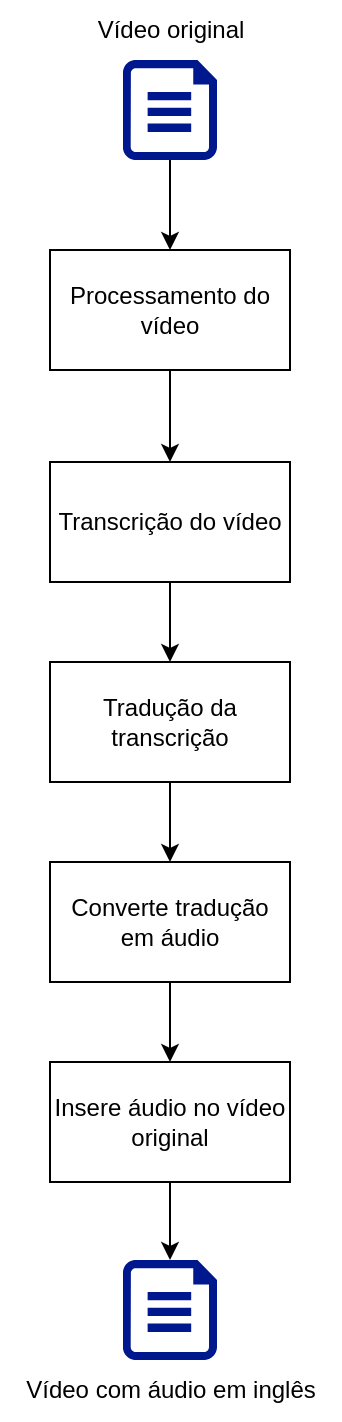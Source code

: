 <mxfile version="24.0.1" type="device" pages="3">
  <diagram name="overview" id="DsLIzoUng7mdcf8oXJzh">
    <mxGraphModel dx="1462" dy="886" grid="1" gridSize="10" guides="1" tooltips="1" connect="1" arrows="1" fold="1" page="1" pageScale="1" pageWidth="850" pageHeight="1100" math="0" shadow="0">
      <root>
        <mxCell id="0" />
        <mxCell id="1" parent="0" />
        <mxCell id="3rF-LqLywNnmakKi23gx-5" value="" style="edgeStyle=orthogonalEdgeStyle;rounded=0;orthogonalLoop=1;jettySize=auto;html=1;" edge="1" parent="1" source="3rF-LqLywNnmakKi23gx-1" target="3rF-LqLywNnmakKi23gx-4">
          <mxGeometry relative="1" as="geometry" />
        </mxCell>
        <mxCell id="3rF-LqLywNnmakKi23gx-1" value="" style="sketch=0;aspect=fixed;pointerEvents=1;shadow=0;dashed=0;html=1;strokeColor=none;labelPosition=center;verticalLabelPosition=bottom;verticalAlign=top;align=center;fillColor=#00188D;shape=mxgraph.azure.file" vertex="1" parent="1">
          <mxGeometry x="276.5" y="190" width="47" height="50" as="geometry" />
        </mxCell>
        <mxCell id="3rF-LqLywNnmakKi23gx-2" value="Vídeo original" style="text;html=1;align=center;verticalAlign=middle;resizable=0;points=[];autosize=1;strokeColor=none;fillColor=none;" vertex="1" parent="1">
          <mxGeometry x="250" y="160" width="100" height="30" as="geometry" />
        </mxCell>
        <mxCell id="3rF-LqLywNnmakKi23gx-7" value="" style="edgeStyle=orthogonalEdgeStyle;rounded=0;orthogonalLoop=1;jettySize=auto;html=1;" edge="1" parent="1" source="3rF-LqLywNnmakKi23gx-4" target="3rF-LqLywNnmakKi23gx-6">
          <mxGeometry relative="1" as="geometry" />
        </mxCell>
        <mxCell id="3rF-LqLywNnmakKi23gx-4" value="Processamento do vídeo" style="rounded=0;whiteSpace=wrap;html=1;" vertex="1" parent="1">
          <mxGeometry x="240" y="285" width="120" height="60" as="geometry" />
        </mxCell>
        <mxCell id="3rF-LqLywNnmakKi23gx-11" value="" style="edgeStyle=orthogonalEdgeStyle;rounded=0;orthogonalLoop=1;jettySize=auto;html=1;" edge="1" parent="1" source="3rF-LqLywNnmakKi23gx-6" target="3rF-LqLywNnmakKi23gx-10">
          <mxGeometry relative="1" as="geometry" />
        </mxCell>
        <mxCell id="3rF-LqLywNnmakKi23gx-6" value="Transcrição do vídeo" style="rounded=0;whiteSpace=wrap;html=1;" vertex="1" parent="1">
          <mxGeometry x="240" y="391" width="120" height="60" as="geometry" />
        </mxCell>
        <mxCell id="3rF-LqLywNnmakKi23gx-13" value="" style="edgeStyle=orthogonalEdgeStyle;rounded=0;orthogonalLoop=1;jettySize=auto;html=1;" edge="1" parent="1" source="3rF-LqLywNnmakKi23gx-10" target="3rF-LqLywNnmakKi23gx-12">
          <mxGeometry relative="1" as="geometry" />
        </mxCell>
        <mxCell id="3rF-LqLywNnmakKi23gx-10" value="Tradução da transcrição" style="rounded=0;whiteSpace=wrap;html=1;" vertex="1" parent="1">
          <mxGeometry x="240" y="491" width="120" height="60" as="geometry" />
        </mxCell>
        <mxCell id="3rF-LqLywNnmakKi23gx-15" value="" style="edgeStyle=orthogonalEdgeStyle;rounded=0;orthogonalLoop=1;jettySize=auto;html=1;" edge="1" parent="1" source="3rF-LqLywNnmakKi23gx-12" target="3rF-LqLywNnmakKi23gx-14">
          <mxGeometry relative="1" as="geometry" />
        </mxCell>
        <mxCell id="3rF-LqLywNnmakKi23gx-12" value="Converte tradução em áudio" style="rounded=0;whiteSpace=wrap;html=1;" vertex="1" parent="1">
          <mxGeometry x="240" y="591" width="120" height="60" as="geometry" />
        </mxCell>
        <mxCell id="3rF-LqLywNnmakKi23gx-21" value="" style="edgeStyle=orthogonalEdgeStyle;rounded=0;orthogonalLoop=1;jettySize=auto;html=1;" edge="1" parent="1" source="3rF-LqLywNnmakKi23gx-14" target="3rF-LqLywNnmakKi23gx-20">
          <mxGeometry relative="1" as="geometry" />
        </mxCell>
        <mxCell id="3rF-LqLywNnmakKi23gx-14" value="Insere áudio no vídeo original" style="rounded=0;whiteSpace=wrap;html=1;" vertex="1" parent="1">
          <mxGeometry x="240" y="691" width="120" height="60" as="geometry" />
        </mxCell>
        <mxCell id="3rF-LqLywNnmakKi23gx-20" value="" style="sketch=0;aspect=fixed;pointerEvents=1;shadow=0;dashed=0;html=1;strokeColor=none;labelPosition=center;verticalLabelPosition=bottom;verticalAlign=top;align=center;fillColor=#00188D;shape=mxgraph.azure.file" vertex="1" parent="1">
          <mxGeometry x="276.5" y="790" width="47" height="50" as="geometry" />
        </mxCell>
        <mxCell id="3rF-LqLywNnmakKi23gx-22" value="Vídeo com áudio em inglês" style="text;html=1;align=center;verticalAlign=middle;resizable=0;points=[];autosize=1;strokeColor=none;fillColor=none;" vertex="1" parent="1">
          <mxGeometry x="215" y="840" width="170" height="30" as="geometry" />
        </mxCell>
      </root>
    </mxGraphModel>
  </diagram>
  <diagram name="overview_lr" id="QBQI_-WZFSSkp3c7MwKP">
    <mxGraphModel dx="1462" dy="886" grid="1" gridSize="10" guides="1" tooltips="1" connect="1" arrows="1" fold="1" page="1" pageScale="1" pageWidth="850" pageHeight="1100" math="0" shadow="0">
      <root>
        <mxCell id="3ygmcJXYvOU5QbZbkFNS-0" />
        <mxCell id="3ygmcJXYvOU5QbZbkFNS-1" parent="3ygmcJXYvOU5QbZbkFNS-0" />
        <mxCell id="3ygmcJXYvOU5QbZbkFNS-2" value="" style="edgeStyle=orthogonalEdgeStyle;rounded=0;orthogonalLoop=1;jettySize=auto;html=1;" edge="1" parent="3ygmcJXYvOU5QbZbkFNS-1" source="3ygmcJXYvOU5QbZbkFNS-3" target="3ygmcJXYvOU5QbZbkFNS-6">
          <mxGeometry relative="1" as="geometry" />
        </mxCell>
        <mxCell id="3ygmcJXYvOU5QbZbkFNS-3" value="" style="sketch=0;aspect=fixed;pointerEvents=1;shadow=0;dashed=0;html=1;strokeColor=none;labelPosition=center;verticalLabelPosition=bottom;verticalAlign=top;align=center;fillColor=#00188D;shape=mxgraph.azure.file" vertex="1" parent="3ygmcJXYvOU5QbZbkFNS-1">
          <mxGeometry x="276.5" y="190" width="47" height="50" as="geometry" />
        </mxCell>
        <mxCell id="3ygmcJXYvOU5QbZbkFNS-4" value="Vídeo original" style="text;html=1;align=center;verticalAlign=middle;resizable=0;points=[];autosize=1;strokeColor=none;fillColor=none;" vertex="1" parent="3ygmcJXYvOU5QbZbkFNS-1">
          <mxGeometry x="250" y="160" width="100" height="30" as="geometry" />
        </mxCell>
        <mxCell id="3ygmcJXYvOU5QbZbkFNS-5" value="" style="edgeStyle=orthogonalEdgeStyle;rounded=0;orthogonalLoop=1;jettySize=auto;html=1;" edge="1" parent="3ygmcJXYvOU5QbZbkFNS-1" source="3ygmcJXYvOU5QbZbkFNS-6" target="3ygmcJXYvOU5QbZbkFNS-8">
          <mxGeometry relative="1" as="geometry" />
        </mxCell>
        <mxCell id="3ygmcJXYvOU5QbZbkFNS-6" value="Processamento do vídeo" style="rounded=0;whiteSpace=wrap;html=1;" vertex="1" parent="3ygmcJXYvOU5QbZbkFNS-1">
          <mxGeometry x="360" y="185" width="120" height="60" as="geometry" />
        </mxCell>
        <mxCell id="3ygmcJXYvOU5QbZbkFNS-7" value="" style="edgeStyle=orthogonalEdgeStyle;rounded=0;orthogonalLoop=1;jettySize=auto;html=1;" edge="1" parent="3ygmcJXYvOU5QbZbkFNS-1" source="3ygmcJXYvOU5QbZbkFNS-8" target="3ygmcJXYvOU5QbZbkFNS-10">
          <mxGeometry relative="1" as="geometry" />
        </mxCell>
        <mxCell id="3ygmcJXYvOU5QbZbkFNS-8" value="Transcrição do vídeo" style="rounded=0;whiteSpace=wrap;html=1;" vertex="1" parent="3ygmcJXYvOU5QbZbkFNS-1">
          <mxGeometry x="520" y="185" width="120" height="60" as="geometry" />
        </mxCell>
        <mxCell id="3ygmcJXYvOU5QbZbkFNS-9" value="" style="edgeStyle=orthogonalEdgeStyle;rounded=0;orthogonalLoop=1;jettySize=auto;html=1;" edge="1" parent="3ygmcJXYvOU5QbZbkFNS-1" source="3ygmcJXYvOU5QbZbkFNS-10" target="3ygmcJXYvOU5QbZbkFNS-12">
          <mxGeometry relative="1" as="geometry" />
        </mxCell>
        <mxCell id="3ygmcJXYvOU5QbZbkFNS-10" value="Tradução da transcrição" style="rounded=0;whiteSpace=wrap;html=1;" vertex="1" parent="3ygmcJXYvOU5QbZbkFNS-1">
          <mxGeometry x="670" y="185" width="120" height="60" as="geometry" />
        </mxCell>
        <mxCell id="3ygmcJXYvOU5QbZbkFNS-11" value="" style="edgeStyle=orthogonalEdgeStyle;rounded=0;orthogonalLoop=1;jettySize=auto;html=1;" edge="1" parent="3ygmcJXYvOU5QbZbkFNS-1" source="3ygmcJXYvOU5QbZbkFNS-12" target="3ygmcJXYvOU5QbZbkFNS-14">
          <mxGeometry relative="1" as="geometry" />
        </mxCell>
        <mxCell id="3ygmcJXYvOU5QbZbkFNS-12" value="Converte tradução em áudio" style="rounded=0;whiteSpace=wrap;html=1;" vertex="1" parent="3ygmcJXYvOU5QbZbkFNS-1">
          <mxGeometry x="820" y="185" width="120" height="60" as="geometry" />
        </mxCell>
        <mxCell id="3ygmcJXYvOU5QbZbkFNS-13" value="" style="edgeStyle=orthogonalEdgeStyle;rounded=0;orthogonalLoop=1;jettySize=auto;html=1;" edge="1" parent="3ygmcJXYvOU5QbZbkFNS-1" source="3ygmcJXYvOU5QbZbkFNS-14" target="3ygmcJXYvOU5QbZbkFNS-15">
          <mxGeometry relative="1" as="geometry" />
        </mxCell>
        <mxCell id="3ygmcJXYvOU5QbZbkFNS-14" value="Insere áudio no vídeo original" style="rounded=0;whiteSpace=wrap;html=1;" vertex="1" parent="3ygmcJXYvOU5QbZbkFNS-1">
          <mxGeometry x="970" y="185" width="120" height="60" as="geometry" />
        </mxCell>
        <mxCell id="3ygmcJXYvOU5QbZbkFNS-15" value="" style="sketch=0;aspect=fixed;pointerEvents=1;shadow=0;dashed=0;html=1;strokeColor=none;labelPosition=center;verticalLabelPosition=bottom;verticalAlign=top;align=center;fillColor=#00188D;shape=mxgraph.azure.file" vertex="1" parent="3ygmcJXYvOU5QbZbkFNS-1">
          <mxGeometry x="1150" y="190" width="47" height="50" as="geometry" />
        </mxCell>
        <mxCell id="3ygmcJXYvOU5QbZbkFNS-16" value="Vídeo com áudio em inglês" style="text;html=1;align=center;verticalAlign=middle;resizable=0;points=[];autosize=1;strokeColor=none;fillColor=none;" vertex="1" parent="3ygmcJXYvOU5QbZbkFNS-1">
          <mxGeometry x="1090" y="158" width="170" height="30" as="geometry" />
        </mxCell>
      </root>
    </mxGraphModel>
  </diagram>
  <diagram id="PPewETxIPXzxh_oMuRMH" name="sincroniza_audios">
    <mxGraphModel dx="1222" dy="886" grid="1" gridSize="10" guides="1" tooltips="1" connect="1" arrows="1" fold="1" page="1" pageScale="1" pageWidth="850" pageHeight="1100" math="0" shadow="0">
      <root>
        <mxCell id="0" />
        <mxCell id="1" parent="0" />
        <mxCell id="6Yv8vStKUstIUR2a8_vd-1" value="" style="rounded=0;whiteSpace=wrap;html=1;fillColor=#dae8fc;strokeColor=#6c8ebf;" vertex="1" parent="1">
          <mxGeometry x="150" y="350" width="160" height="60" as="geometry" />
        </mxCell>
        <mxCell id="6Yv8vStKUstIUR2a8_vd-2" value="" style="rounded=0;whiteSpace=wrap;html=1;fillStyle=hatch;fillColor=#000000;" vertex="1" parent="1">
          <mxGeometry x="310" y="350" width="60" height="60" as="geometry" />
        </mxCell>
        <mxCell id="6Yv8vStKUstIUR2a8_vd-3" value="Áudio original" style="text;html=1;align=center;verticalAlign=middle;resizable=0;points=[];autosize=1;strokeColor=none;fillColor=none;fontStyle=2" vertex="1" parent="1">
          <mxGeometry x="30" y="368" width="100" height="30" as="geometry" />
        </mxCell>
        <mxCell id="6Yv8vStKUstIUR2a8_vd-4" value="Trecho 1" style="text;html=1;align=center;verticalAlign=middle;resizable=0;points=[];autosize=1;strokeColor=none;fillColor=none;fontStyle=1" vertex="1" parent="1">
          <mxGeometry x="220" y="280" width="70" height="30" as="geometry" />
        </mxCell>
        <mxCell id="6Yv8vStKUstIUR2a8_vd-5" value="Fala" style="text;html=1;align=left;verticalAlign=middle;resizable=0;points=[];autosize=1;strokeColor=none;fillColor=none;fontStyle=0" vertex="1" parent="1">
          <mxGeometry x="160" y="320" width="50" height="30" as="geometry" />
        </mxCell>
        <mxCell id="6Yv8vStKUstIUR2a8_vd-6" value="Silêncio" style="text;html=1;align=left;verticalAlign=middle;resizable=0;points=[];autosize=1;strokeColor=none;fillColor=none;fontStyle=0" vertex="1" parent="1">
          <mxGeometry x="310" y="320" width="70" height="30" as="geometry" />
        </mxCell>
        <mxCell id="6Yv8vStKUstIUR2a8_vd-7" value="" style="rounded=0;whiteSpace=wrap;html=1;fillColor=#dae8fc;strokeColor=#6c8ebf;" vertex="1" parent="1">
          <mxGeometry x="370" y="350" width="110" height="60" as="geometry" />
        </mxCell>
        <mxCell id="6Yv8vStKUstIUR2a8_vd-8" value="" style="rounded=0;whiteSpace=wrap;html=1;fillStyle=hatch;fillColor=#000000;" vertex="1" parent="1">
          <mxGeometry x="480" y="350" width="60" height="60" as="geometry" />
        </mxCell>
        <mxCell id="6Yv8vStKUstIUR2a8_vd-11" value="Trecho 2" style="text;html=1;align=center;verticalAlign=middle;resizable=0;points=[];autosize=1;strokeColor=none;fillColor=none;fontStyle=1" vertex="1" parent="1">
          <mxGeometry x="410" y="280" width="70" height="30" as="geometry" />
        </mxCell>
        <mxCell id="6Yv8vStKUstIUR2a8_vd-12" value="Fala" style="text;html=1;align=left;verticalAlign=middle;resizable=0;points=[];autosize=1;strokeColor=none;fillColor=none;fontStyle=0" vertex="1" parent="1">
          <mxGeometry x="370" y="320" width="50" height="30" as="geometry" />
        </mxCell>
        <mxCell id="6Yv8vStKUstIUR2a8_vd-13" value="Silêncio" style="text;html=1;align=left;verticalAlign=middle;resizable=0;points=[];autosize=1;strokeColor=none;fillColor=none;fontStyle=0" vertex="1" parent="1">
          <mxGeometry x="480" y="320" width="70" height="30" as="geometry" />
        </mxCell>
        <mxCell id="6Yv8vStKUstIUR2a8_vd-14" value="..." style="text;html=1;align=center;verticalAlign=middle;resizable=0;points=[];autosize=1;strokeColor=none;fillColor=none;" vertex="1" parent="1">
          <mxGeometry x="604" y="368" width="30" height="30" as="geometry" />
        </mxCell>
        <mxCell id="6Yv8vStKUstIUR2a8_vd-15" value="" style="rounded=0;whiteSpace=wrap;html=1;fillColor=#dae8fc;strokeColor=#6c8ebf;" vertex="1" parent="1">
          <mxGeometry x="639" y="350" width="110" height="60" as="geometry" />
        </mxCell>
        <mxCell id="6Yv8vStKUstIUR2a8_vd-16" value="Fala" style="text;html=1;align=left;verticalAlign=middle;resizable=0;points=[];autosize=1;strokeColor=none;fillColor=none;fontStyle=0" vertex="1" parent="1">
          <mxGeometry x="639" y="320" width="50" height="30" as="geometry" />
        </mxCell>
        <mxCell id="6Yv8vStKUstIUR2a8_vd-17" value="Trecho n" style="text;html=1;align=center;verticalAlign=middle;resizable=0;points=[];autosize=1;strokeColor=none;fillColor=none;fontStyle=1" vertex="1" parent="1">
          <mxGeometry x="659" y="280" width="70" height="30" as="geometry" />
        </mxCell>
        <mxCell id="6Yv8vStKUstIUR2a8_vd-19" value="Áudio em inglês (TTS)&lt;br&gt;sem alteração&lt;br&gt;de velocidade" style="text;html=1;align=center;verticalAlign=middle;resizable=0;points=[];autosize=1;strokeColor=none;fillColor=none;fontStyle=2" vertex="1" parent="1">
          <mxGeometry x="10" y="443" width="140" height="60" as="geometry" />
        </mxCell>
        <mxCell id="6Yv8vStKUstIUR2a8_vd-20" value="" style="rounded=0;whiteSpace=wrap;html=1;fillColor=#fff2cc;strokeColor=#d6b656;" vertex="1" parent="1">
          <mxGeometry x="150" y="440" width="130" height="60" as="geometry" />
        </mxCell>
        <mxCell id="6Yv8vStKUstIUR2a8_vd-22" value="" style="rounded=0;whiteSpace=wrap;html=1;fillColor=#fff2cc;strokeColor=#d6b656;" vertex="1" parent="1">
          <mxGeometry x="370" y="440" width="220" height="60" as="geometry" />
        </mxCell>
        <mxCell id="6Yv8vStKUstIUR2a8_vd-24" value="..." style="text;html=1;align=center;verticalAlign=middle;resizable=0;points=[];autosize=1;strokeColor=none;fillColor=none;" vertex="1" parent="1">
          <mxGeometry x="604" y="458" width="30" height="30" as="geometry" />
        </mxCell>
        <mxCell id="6Yv8vStKUstIUR2a8_vd-25" value="" style="rounded=0;whiteSpace=wrap;html=1;fillColor=#fff2cc;strokeColor=#d6b656;" vertex="1" parent="1">
          <mxGeometry x="639" y="440" width="110" height="60" as="geometry" />
        </mxCell>
        <mxCell id="6Yv8vStKUstIUR2a8_vd-26" value="Áudio em inglês (TTS)&lt;br&gt;alterando velocidade" style="text;html=1;align=center;verticalAlign=middle;resizable=0;points=[];autosize=1;strokeColor=none;fillColor=none;fontStyle=2" vertex="1" parent="1">
          <mxGeometry x="10" y="550" width="140" height="40" as="geometry" />
        </mxCell>
        <mxCell id="6Yv8vStKUstIUR2a8_vd-27" value="" style="rounded=0;whiteSpace=wrap;html=1;fillColor=#d5e8d4;strokeColor=#82b366;" vertex="1" parent="1">
          <mxGeometry x="150" y="540" width="130" height="60" as="geometry" />
        </mxCell>
        <mxCell id="6Yv8vStKUstIUR2a8_vd-28" value="" style="rounded=0;whiteSpace=wrap;html=1;fillColor=#d5e8d4;strokeColor=#82b366;" vertex="1" parent="1">
          <mxGeometry x="370" y="540" width="170" height="60" as="geometry" />
        </mxCell>
        <mxCell id="6Yv8vStKUstIUR2a8_vd-29" value="" style="rounded=0;whiteSpace=wrap;html=1;fillColor=#d5e8d4;strokeColor=#82b366;" vertex="1" parent="1">
          <mxGeometry x="639" y="540" width="110" height="60" as="geometry" />
        </mxCell>
        <mxCell id="6Yv8vStKUstIUR2a8_vd-30" value="" style="rounded=0;whiteSpace=wrap;html=1;fillStyle=hatch;fillColor=#000000;" vertex="1" parent="1">
          <mxGeometry x="280" y="540" width="90" height="60" as="geometry" />
        </mxCell>
        <mxCell id="6Yv8vStKUstIUR2a8_vd-31" value="" style="endArrow=none;dashed=1;html=1;rounded=0;" edge="1" parent="1">
          <mxGeometry width="50" height="50" relative="1" as="geometry">
            <mxPoint x="369" y="653" as="sourcePoint" />
            <mxPoint x="369" y="293" as="targetPoint" />
          </mxGeometry>
        </mxCell>
        <mxCell id="6Yv8vStKUstIUR2a8_vd-32" value="" style="endArrow=none;dashed=1;html=1;rounded=0;" edge="1" parent="1">
          <mxGeometry width="50" height="50" relative="1" as="geometry">
            <mxPoint x="539" y="650" as="sourcePoint" />
            <mxPoint x="539" y="290" as="targetPoint" />
          </mxGeometry>
        </mxCell>
        <mxCell id="6Yv8vStKUstIUR2a8_vd-33" value="" style="endArrow=none;dashed=1;html=1;rounded=0;" edge="1" parent="1">
          <mxGeometry width="50" height="50" relative="1" as="geometry">
            <mxPoint x="638" y="650" as="sourcePoint" />
            <mxPoint x="638" y="290" as="targetPoint" />
          </mxGeometry>
        </mxCell>
        <mxCell id="6Yv8vStKUstIUR2a8_vd-34" value="..." style="text;html=1;align=center;verticalAlign=middle;resizable=0;points=[];autosize=1;strokeColor=none;fillColor=none;" vertex="1" parent="1">
          <mxGeometry x="614" y="468" width="30" height="30" as="geometry" />
        </mxCell>
      </root>
    </mxGraphModel>
  </diagram>
</mxfile>

